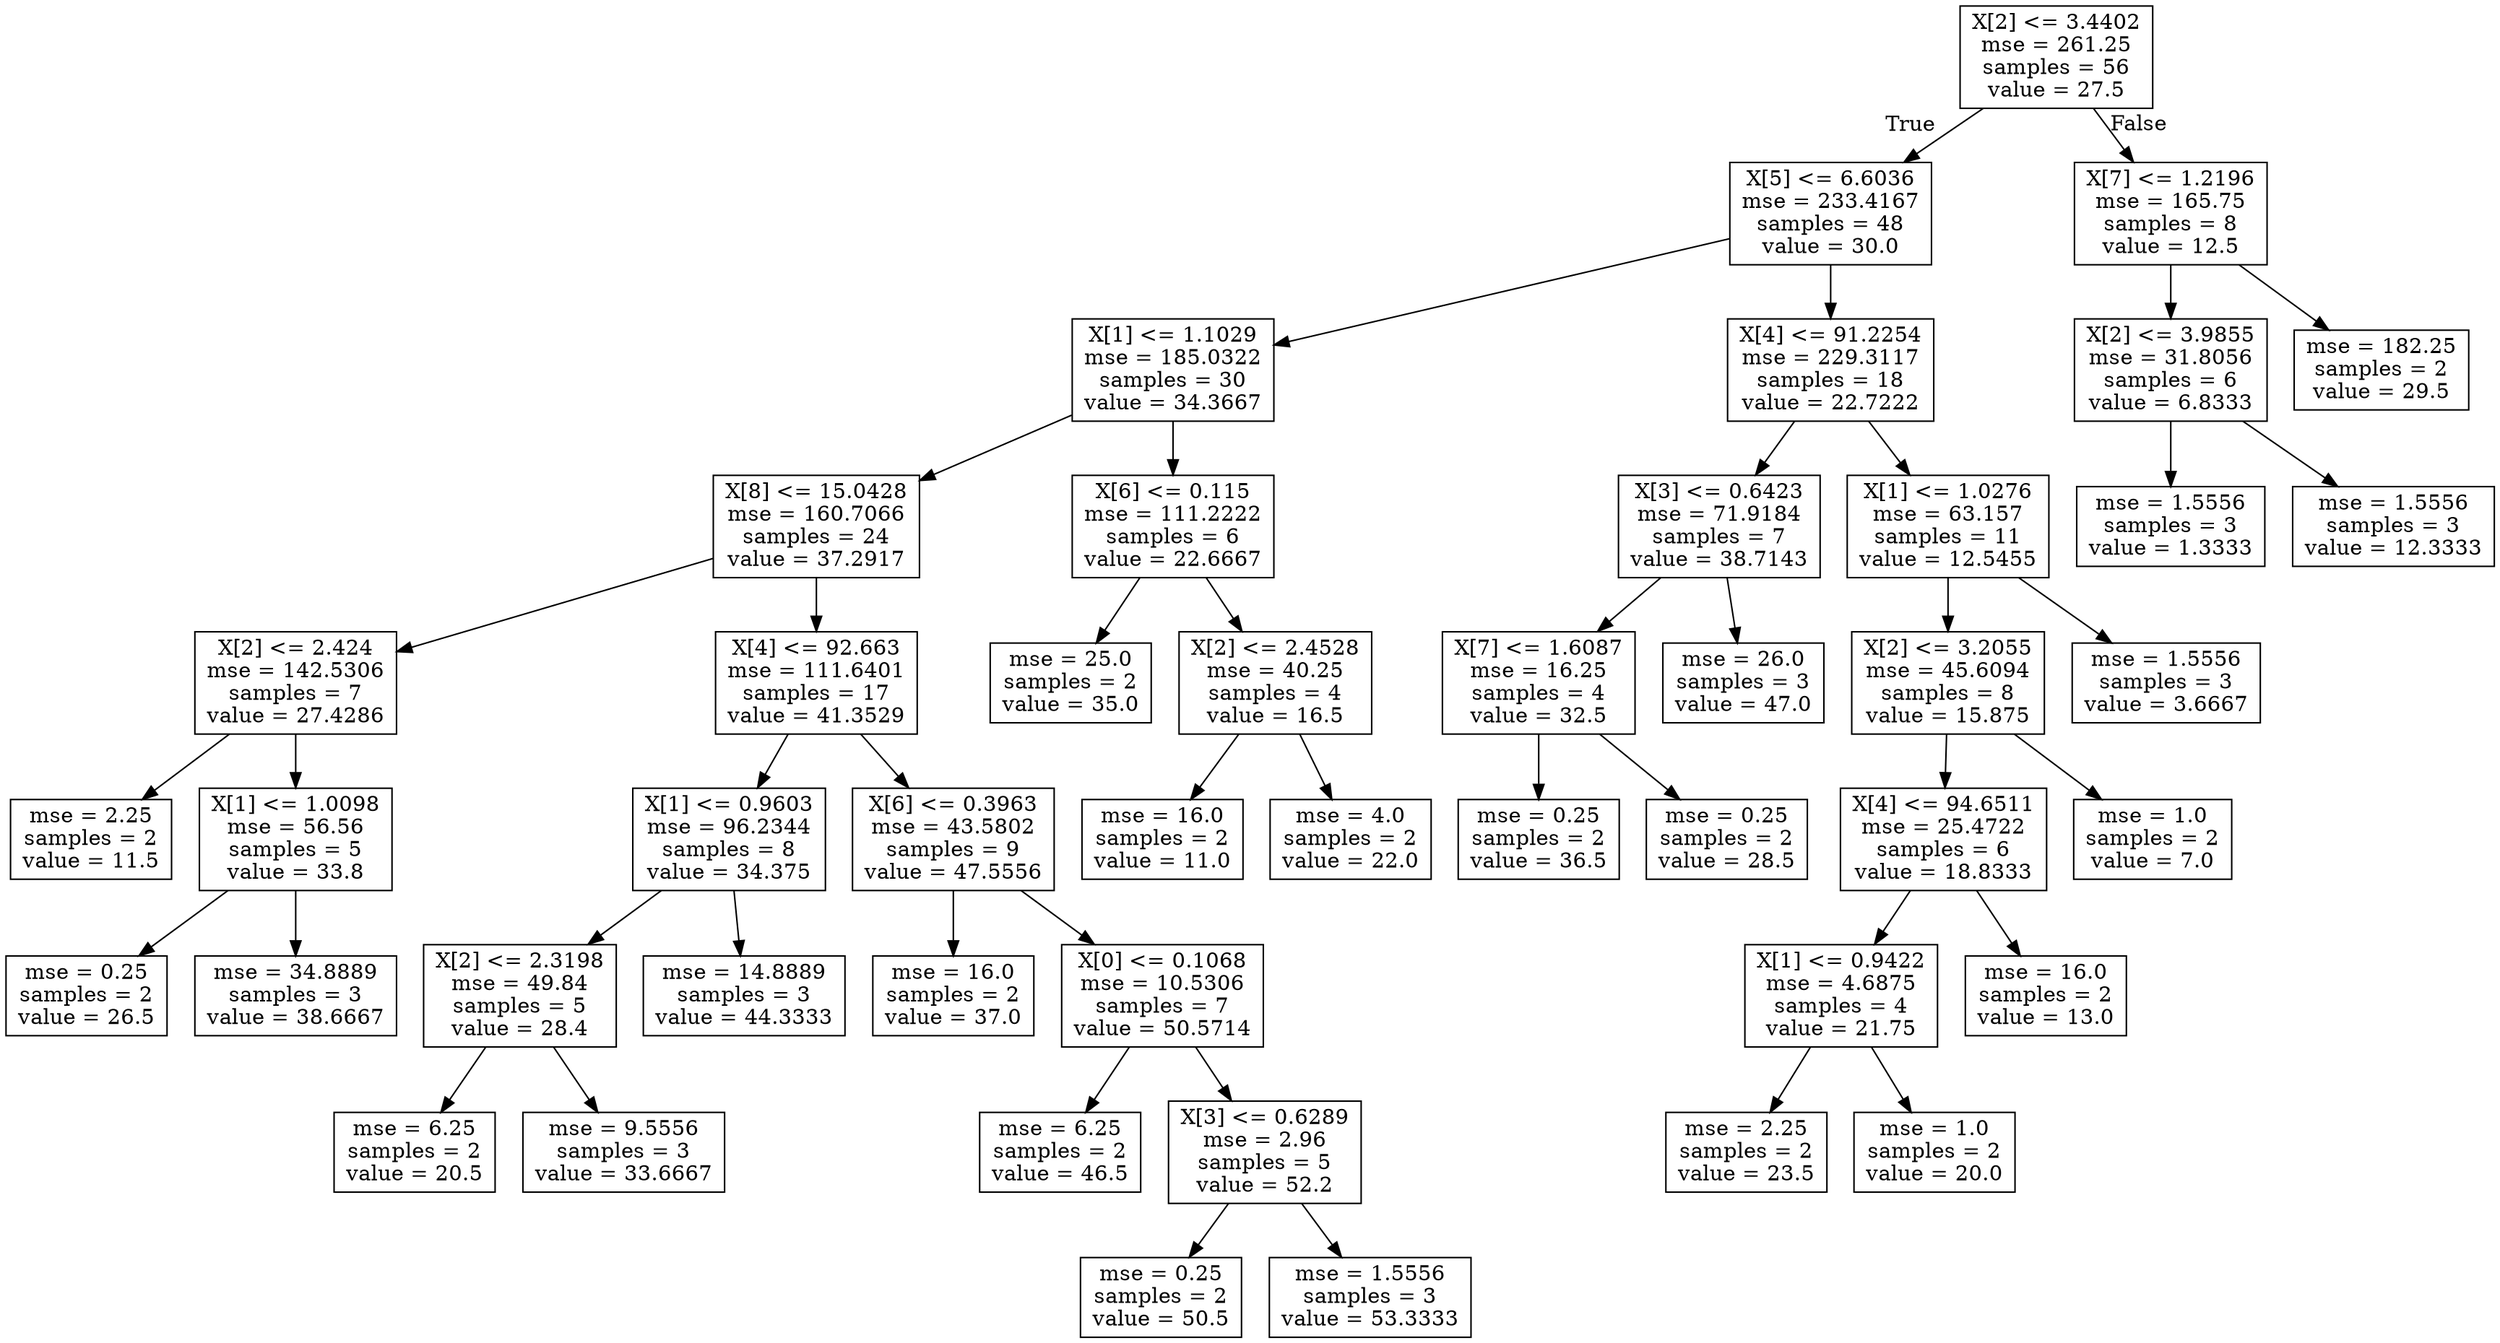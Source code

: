 digraph Tree {
node [shape=box] ;
0 [label="X[2] <= 3.4402\nmse = 261.25\nsamples = 56\nvalue = 27.5"] ;
1 [label="X[5] <= 6.6036\nmse = 233.4167\nsamples = 48\nvalue = 30.0"] ;
0 -> 1 [labeldistance=2.5, labelangle=45, headlabel="True"] ;
2 [label="X[1] <= 1.1029\nmse = 185.0322\nsamples = 30\nvalue = 34.3667"] ;
1 -> 2 ;
3 [label="X[8] <= 15.0428\nmse = 160.7066\nsamples = 24\nvalue = 37.2917"] ;
2 -> 3 ;
4 [label="X[2] <= 2.424\nmse = 142.5306\nsamples = 7\nvalue = 27.4286"] ;
3 -> 4 ;
5 [label="mse = 2.25\nsamples = 2\nvalue = 11.5"] ;
4 -> 5 ;
6 [label="X[1] <= 1.0098\nmse = 56.56\nsamples = 5\nvalue = 33.8"] ;
4 -> 6 ;
7 [label="mse = 0.25\nsamples = 2\nvalue = 26.5"] ;
6 -> 7 ;
8 [label="mse = 34.8889\nsamples = 3\nvalue = 38.6667"] ;
6 -> 8 ;
9 [label="X[4] <= 92.663\nmse = 111.6401\nsamples = 17\nvalue = 41.3529"] ;
3 -> 9 ;
10 [label="X[1] <= 0.9603\nmse = 96.2344\nsamples = 8\nvalue = 34.375"] ;
9 -> 10 ;
11 [label="X[2] <= 2.3198\nmse = 49.84\nsamples = 5\nvalue = 28.4"] ;
10 -> 11 ;
12 [label="mse = 6.25\nsamples = 2\nvalue = 20.5"] ;
11 -> 12 ;
13 [label="mse = 9.5556\nsamples = 3\nvalue = 33.6667"] ;
11 -> 13 ;
14 [label="mse = 14.8889\nsamples = 3\nvalue = 44.3333"] ;
10 -> 14 ;
15 [label="X[6] <= 0.3963\nmse = 43.5802\nsamples = 9\nvalue = 47.5556"] ;
9 -> 15 ;
16 [label="mse = 16.0\nsamples = 2\nvalue = 37.0"] ;
15 -> 16 ;
17 [label="X[0] <= 0.1068\nmse = 10.5306\nsamples = 7\nvalue = 50.5714"] ;
15 -> 17 ;
18 [label="mse = 6.25\nsamples = 2\nvalue = 46.5"] ;
17 -> 18 ;
19 [label="X[3] <= 0.6289\nmse = 2.96\nsamples = 5\nvalue = 52.2"] ;
17 -> 19 ;
20 [label="mse = 0.25\nsamples = 2\nvalue = 50.5"] ;
19 -> 20 ;
21 [label="mse = 1.5556\nsamples = 3\nvalue = 53.3333"] ;
19 -> 21 ;
22 [label="X[6] <= 0.115\nmse = 111.2222\nsamples = 6\nvalue = 22.6667"] ;
2 -> 22 ;
23 [label="mse = 25.0\nsamples = 2\nvalue = 35.0"] ;
22 -> 23 ;
24 [label="X[2] <= 2.4528\nmse = 40.25\nsamples = 4\nvalue = 16.5"] ;
22 -> 24 ;
25 [label="mse = 16.0\nsamples = 2\nvalue = 11.0"] ;
24 -> 25 ;
26 [label="mse = 4.0\nsamples = 2\nvalue = 22.0"] ;
24 -> 26 ;
27 [label="X[4] <= 91.2254\nmse = 229.3117\nsamples = 18\nvalue = 22.7222"] ;
1 -> 27 ;
28 [label="X[3] <= 0.6423\nmse = 71.9184\nsamples = 7\nvalue = 38.7143"] ;
27 -> 28 ;
29 [label="X[7] <= 1.6087\nmse = 16.25\nsamples = 4\nvalue = 32.5"] ;
28 -> 29 ;
30 [label="mse = 0.25\nsamples = 2\nvalue = 36.5"] ;
29 -> 30 ;
31 [label="mse = 0.25\nsamples = 2\nvalue = 28.5"] ;
29 -> 31 ;
32 [label="mse = 26.0\nsamples = 3\nvalue = 47.0"] ;
28 -> 32 ;
33 [label="X[1] <= 1.0276\nmse = 63.157\nsamples = 11\nvalue = 12.5455"] ;
27 -> 33 ;
34 [label="X[2] <= 3.2055\nmse = 45.6094\nsamples = 8\nvalue = 15.875"] ;
33 -> 34 ;
35 [label="X[4] <= 94.6511\nmse = 25.4722\nsamples = 6\nvalue = 18.8333"] ;
34 -> 35 ;
36 [label="X[1] <= 0.9422\nmse = 4.6875\nsamples = 4\nvalue = 21.75"] ;
35 -> 36 ;
37 [label="mse = 2.25\nsamples = 2\nvalue = 23.5"] ;
36 -> 37 ;
38 [label="mse = 1.0\nsamples = 2\nvalue = 20.0"] ;
36 -> 38 ;
39 [label="mse = 16.0\nsamples = 2\nvalue = 13.0"] ;
35 -> 39 ;
40 [label="mse = 1.0\nsamples = 2\nvalue = 7.0"] ;
34 -> 40 ;
41 [label="mse = 1.5556\nsamples = 3\nvalue = 3.6667"] ;
33 -> 41 ;
42 [label="X[7] <= 1.2196\nmse = 165.75\nsamples = 8\nvalue = 12.5"] ;
0 -> 42 [labeldistance=2.5, labelangle=-45, headlabel="False"] ;
43 [label="X[2] <= 3.9855\nmse = 31.8056\nsamples = 6\nvalue = 6.8333"] ;
42 -> 43 ;
44 [label="mse = 1.5556\nsamples = 3\nvalue = 1.3333"] ;
43 -> 44 ;
45 [label="mse = 1.5556\nsamples = 3\nvalue = 12.3333"] ;
43 -> 45 ;
46 [label="mse = 182.25\nsamples = 2\nvalue = 29.5"] ;
42 -> 46 ;
}